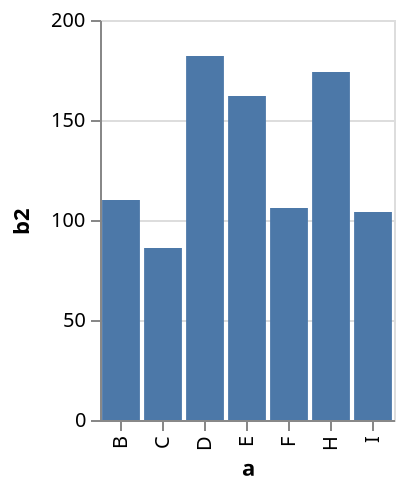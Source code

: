 {
  "$schema": "https://vega.github.io/schema/vega/v3.json",
  "description": "A simple bar chart with embedded data that uses a filter and calculate.",
  "autosize": "pad",
  "padding": 5,
  "height": 200,
  "style": "cell",
  "data": [
    {
      "name": "source_0",
      "values": [
        {"a": "A", "b": 28},
        {"a": "B", "b": 55},
        {"a": "C", "b": 43},
        {"a": "G", "b": 19},
        {"a": "H", "b": 87},
        {"a": "I", "b": 52},
        {"a": "D", "b": 91},
        {"a": "E", "b": 81},
        {"a": "F", "b": 53}
      ]
    },
    {
      "name": "data_0",
      "source": "source_0",
      "transform": [
        {"type": "formula", "expr": "2*datum.b", "as": "b2"},
        {"type": "filter", "expr": "datum.b2 > 60"},
        {
          "type": "filter",
          "expr": "datum[\"b2\"] !== null && !isNaN(datum[\"b2\"])"
        }
      ]
    }
  ],
  "signals": [
    {"name": "x_step", "value": 21},
    {
      "name": "width",
      "update": "bandspace(domain('x').length, 0.1, 0.05) * x_step"
    }
  ],
  "marks": [
    {
      "name": "marks",
      "type": "rect",
      "style": ["bar"],
      "from": {"data": "data_0"},
      "encode": {
        "update": {
          "fill": {"value": "#4c78a8"},
          "x": {"scale": "x", "field": "a"},
          "width": {"scale": "x", "band": true},
          "y": {"scale": "y", "field": "b2"},
          "y2": {"scale": "y", "value": 0}
        }
      }
    }
  ],
  "scales": [
    {
      "name": "x",
      "type": "band",
      "domain": {"data": "data_0", "field": "a", "sort": true},
      "range": {"step": {"signal": "x_step"}},
      "paddingInner": 0.1,
      "paddingOuter": 0.05
    },
    {
      "name": "y",
      "type": "linear",
      "domain": {"data": "data_0", "field": "b2"},
      "range": [{"signal": "height"}, 0],
      "nice": true,
      "zero": true
    }
  ],
  "axes": [
    {
      "scale": "x",
      "orient": "bottom",
      "grid": false,
      "title": "a",
      "labelBaseline": "middle",
      "labelAngle": 270,
      "labelAlign": "right",
      "labelOverlap": true,
      "zindex": 1
    },
    {
      "scale": "y",
      "orient": "left",
      "grid": false,
      "title": "b2",
      "labelOverlap": true,
      "tickCount": {"signal": "ceil(height/40)"},
      "zindex": 1
    },
    {
      "scale": "y",
      "orient": "left",
      "grid": true,
      "tickCount": {"signal": "ceil(height/40)"},
      "gridScale": "x",
      "domain": false,
      "labels": false,
      "maxExtent": 0,
      "minExtent": 0,
      "ticks": false,
      "zindex": 0
    }
  ],
  "config": {"axisY": {"minExtent": 30}}
}
